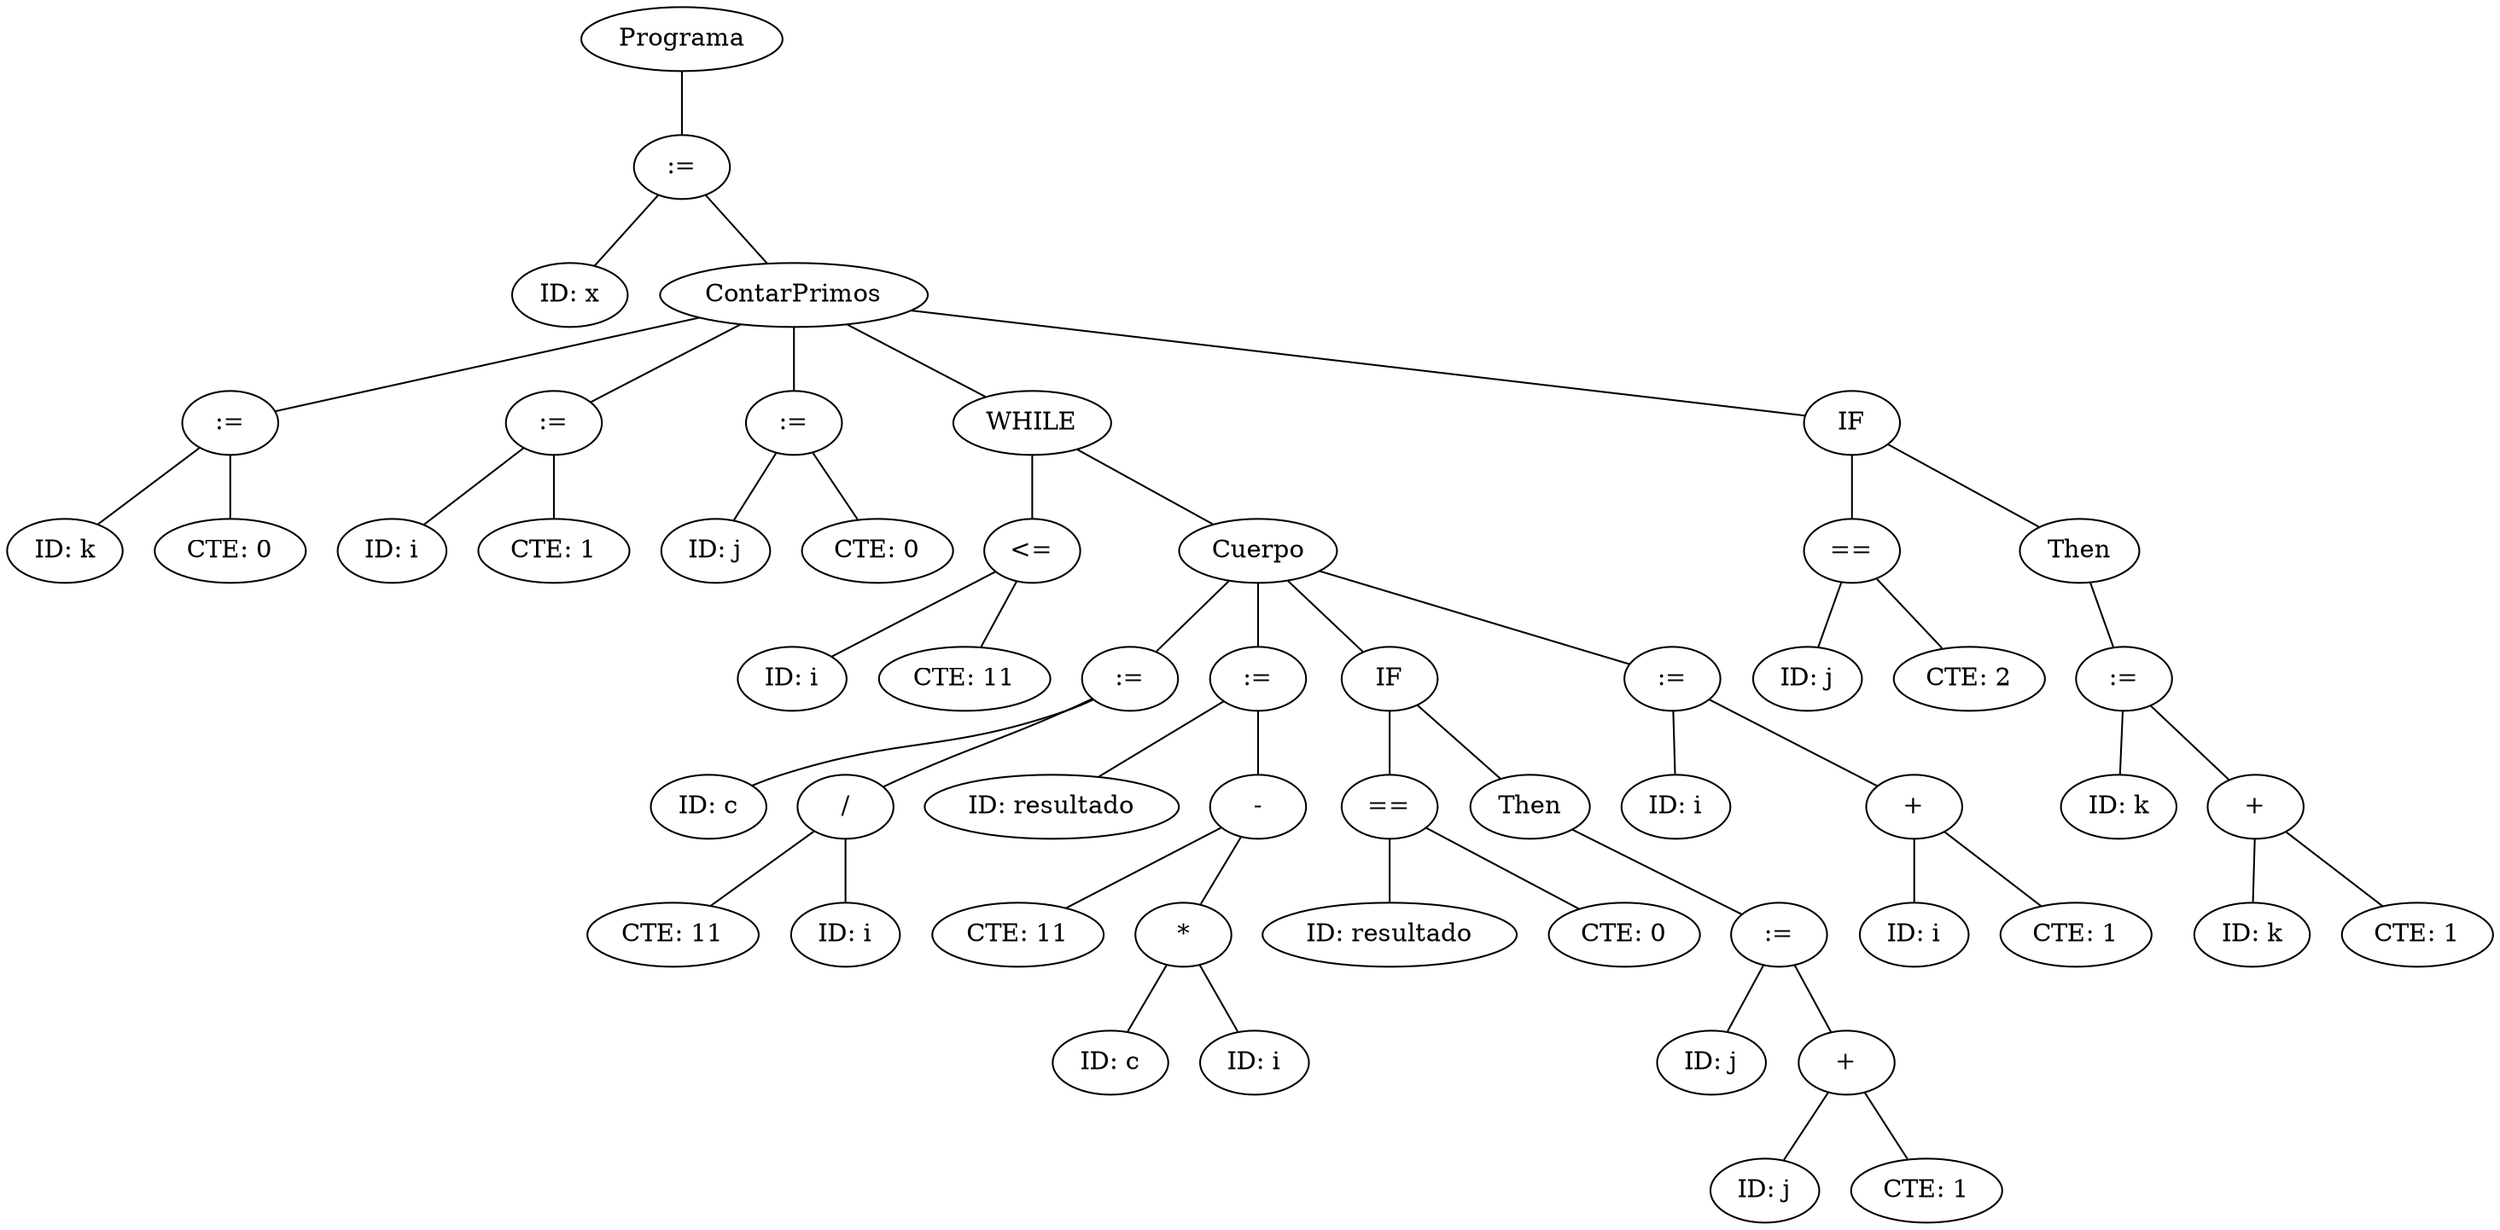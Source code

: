 graph G {nodo_programa [label="Programa"]
nodo_698159308 [label=":="]
nodo_programa -- nodo_698159308
nodo_1333471679 [label="ID: x"]
nodo_698159308 -- nodo_1333471679
nodo_1742463696 [label="ContarPrimos"]
nodo_698159308 -- nodo_1742463696
nodo_210239337 [label=":="]
nodo_1742463696 -- nodo_210239337
nodo_739427550 [label="ID: k"]
nodo_210239337 -- nodo_739427550
nodo_976369202 [label="CTE: 0"]
nodo_210239337 -- nodo_976369202
nodo_46632646 [label=":="]
nodo_1742463696 -- nodo_46632646
nodo_831018304 [label="ID: i"]
nodo_46632646 -- nodo_831018304
nodo_193348507 [label="CTE: 1"]
nodo_46632646 -- nodo_193348507
nodo_539916159 [label=":="]
nodo_1742463696 -- nodo_539916159
nodo_505506818 [label="ID: j"]
nodo_539916159 -- nodo_505506818
nodo_1844451539 [label="CTE: 0"]
nodo_539916159 -- nodo_1844451539
nodo_1423115373 [label="WHILE"]
nodo_1742463696 -- nodo_1423115373
nodo_127210503 [label="<="]
nodo_1423115373 -- nodo_127210503
nodo_314653067 [label="ID: i"]
nodo_127210503 -- nodo_314653067
nodo_2140839296 [label="CTE: 11"]
nodo_127210503 -- nodo_2140839296
nodo_866524786 [label="Cuerpo"]
nodo_1423115373 -- nodo_866524786
nodo_482083117 [label=":="]
nodo_866524786 -- nodo_482083117
nodo_120221264 [label="ID: c"]
nodo_482083117 -- nodo_120221264
nodo_746034600 [label="/"]
nodo_482083117 -- nodo_746034600
nodo_790715354 [label="CTE: 11"]
nodo_746034600 -- nodo_790715354
nodo_1399362170 [label="ID: i"]
nodo_746034600 -- nodo_1399362170
nodo_132394665 [label=":="]
nodo_866524786 -- nodo_132394665
nodo_388903208 [label="ID: resultado"]
nodo_132394665 -- nodo_388903208
nodo_846485404 [label="-"]
nodo_132394665 -- nodo_846485404
nodo_630778090 [label="CTE: 11"]
nodo_846485404 -- nodo_630778090
nodo_61807510 [label="*"]
nodo_846485404 -- nodo_61807510
nodo_1710153146 [label="ID: c"]
nodo_61807510 -- nodo_1710153146
nodo_1974906412 [label="ID: i"]
nodo_61807510 -- nodo_1974906412
nodo_395040712 [label="IF"]
nodo_866524786 -- nodo_395040712
nodo_1812139268 [label="=="]
nodo_395040712 -- nodo_1812139268
nodo_2131959347 [label="ID: resultado"]
nodo_1812139268 -- nodo_2131959347
nodo_1066666035 [label="CTE: 0"]
nodo_1812139268 -- nodo_1066666035
nodo_1994964382 [label="Then"]
nodo_395040712 -- nodo_1994964382
nodo_41411946 [label=":="]
nodo_1994964382 -- nodo_41411946
nodo_1710391697 [label="ID: j"]
nodo_41411946 -- nodo_1710391697
nodo_2050541708 [label="+"]
nodo_41411946 -- nodo_2050541708
nodo_1234144792 [label="ID: j"]
nodo_2050541708 -- nodo_1234144792
nodo_1953398518 [label="CTE: 1"]
nodo_2050541708 -- nodo_1953398518
nodo_90277859 [label=":="]
nodo_866524786 -- nodo_90277859
nodo_966869867 [label="ID: i"]
nodo_90277859 -- nodo_966869867
nodo_216790281 [label="+"]
nodo_90277859 -- nodo_216790281
nodo_192263084 [label="ID: i"]
nodo_216790281 -- nodo_192263084
nodo_44196798 [label="CTE: 1"]
nodo_216790281 -- nodo_44196798
nodo_824951450 [label="IF"]
nodo_1742463696 -- nodo_824951450
nodo_1656437259 [label="=="]
nodo_824951450 -- nodo_1656437259
nodo_1148525859 [label="ID: j"]
nodo_1656437259 -- nodo_1148525859
nodo_1440426368 [label="CTE: 2"]
nodo_1656437259 -- nodo_1440426368
nodo_982195891 [label="Then"]
nodo_824951450 -- nodo_982195891
nodo_31129739 [label=":="]
nodo_982195891 -- nodo_31129739
nodo_1831569814 [label="ID: k"]
nodo_31129739 -- nodo_1831569814
nodo_1638935194 [label="+"]
nodo_31129739 -- nodo_1638935194
nodo_53268121 [label="ID: k"]
nodo_1638935194 -- nodo_53268121
nodo_1521109295 [label="CTE: 1"]
nodo_1638935194 -- nodo_1521109295
}
